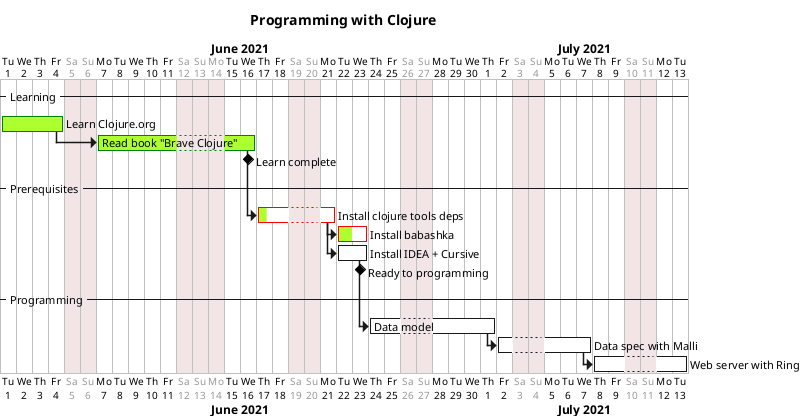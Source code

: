 @startgantt

Project starts 2021-06-01

Title Programming with Clojure

projectscale daily zoom 1

Saturday are closed
Sunday are closed
2021-06-14 is closed


-- Learning --

[Learn Clojure.org] as [learn-clojure-site] starts 2021-06-01 and ends 2021-06-04 
[Read book "Brave Clojure"] as [read-brave-book] lasts 7 days and starts at [learn-clojure-site]'s end
[Learn complete] happens after [learn-clojure-site]'s end
[Learn complete] happens after [read-brave-book]'s end

-- Prerequisites --

[Install clojure tools deps] as [install-clj-tools-deps] lasts 3 days and starts at [read-brave-book]'s end
[Install babashka] as [install-babashka] lasts 2 days and starts at [install-clj-tools-deps]'s end
[Install IDEA + Cursive] as [install-idea] lasts 2 days and starts at [install-clj-tools-deps]'s end
[Ready to programming] happens after [install-clj-tools-deps]'s end
[Ready to programming] happens after [install-babashka]'s end
[Ready to programming] happens after [install-idea]'s end

-- Programming --

[Data model] as [data-model] lasts 6 days and starts at [install-idea]'s end
[Data spec with Malli] as [spec] lasts 4 days and starts at [data-model]'s end
[Web server with Ring] as [web-server] lasts 4 days and starts at [spec]'s end

[learn-clojure-site] is 100% completed
[read-brave-book] is 100% completed
[install-clj-tools-deps] is 20% completed
[install-babashka] is 50% completed
[install-idea] is 0% completed
[data-model] is 0% completed
[spec] is 0% completed
[web-server] is 0% completed

[learn-clojure-site] is colored in GreenYellow/Green
[read-brave-book] is colored in GreenYellow/Green
[install-clj-tools-deps] is colored in GreenYellow/Red
[install-babashka] is colored in GreenYellow/Red


@endgantt
